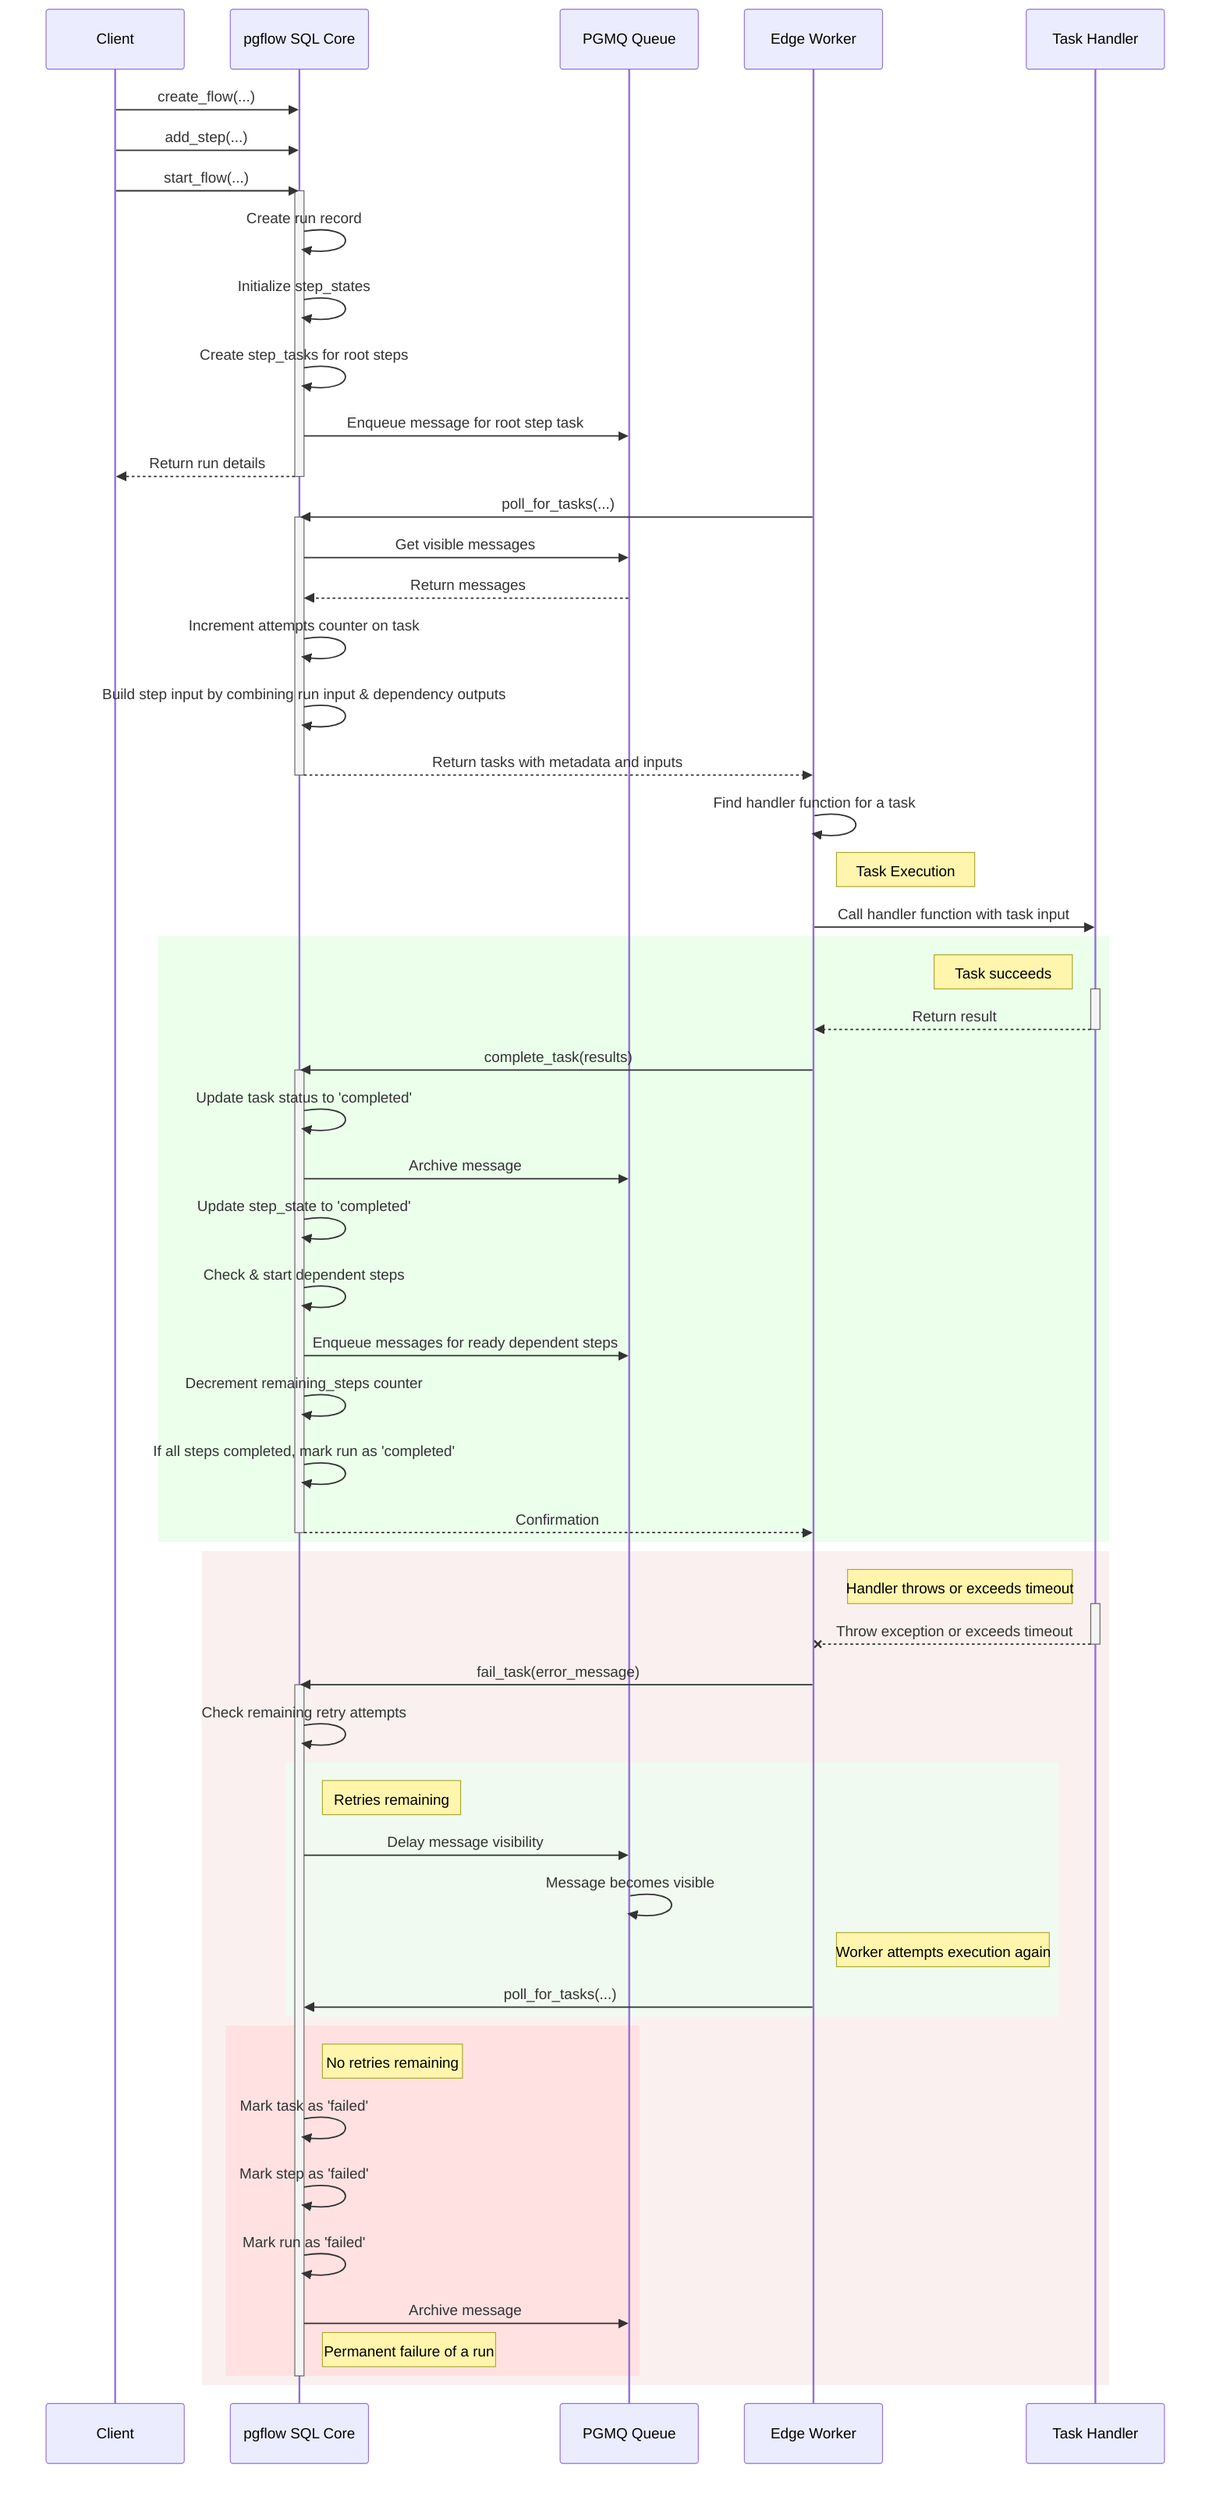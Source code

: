 sequenceDiagram
    participant Client
    participant pgflow as pgflow SQL Core
    participant PGMQ as PGMQ Queue
    participant Worker as Edge Worker
    participant Handler as Task Handler

    Client->>pgflow: create_flow(...)
    Client->>pgflow: add_step(...)
    Client->>pgflow: start_flow(...)

    activate pgflow
    pgflow->>pgflow: Create run record
    pgflow->>pgflow: Initialize step_states
    pgflow->>pgflow: Create step_tasks for root steps
    pgflow->>PGMQ: Enqueue message for root step task
    pgflow-->>Client: Return run details
    deactivate pgflow

    Worker->>pgflow: poll_for_tasks(...)

    activate pgflow
    pgflow->>PGMQ: Get visible messages
    PGMQ-->>pgflow: Return messages
    pgflow->>pgflow: Increment attempts counter on task
    pgflow->>pgflow: Build step input by combining run input & dependency outputs
    pgflow-->>Worker: Return tasks with metadata and inputs
    deactivate pgflow

    Worker->>Worker: Find handler function for a task

    note right of Worker: Task Execution

    Worker->>Handler: Call handler function with task input

    rect rgb(235, 255, 235)
      note left of Handler: Task succeeds
      activate Handler
      Handler-->>Worker: Return result
      deactivate Handler

      Worker->>pgflow: complete_task(results)

      activate pgflow
      pgflow->>pgflow: Update task status to 'completed'
      pgflow->>PGMQ: Archive message
      pgflow->>pgflow: Update step_state to 'completed'
      pgflow->>pgflow: Check & start dependent steps
      pgflow->>PGMQ: Enqueue messages for ready dependent steps
      pgflow->>pgflow: Decrement remaining_steps counter
      pgflow->>pgflow: If all steps completed, mark run as 'completed'
      pgflow-->>Worker: Confirmation
      deactivate pgflow
    end

    rect rgb(250, 240, 240)
      note left of Handler: Handler throws or exceeds timeout

      activate Handler
      Handler--xWorker: Throw exception or exceeds timeout
      deactivate Handler
      Worker->>pgflow: fail_task(error_message)

      activate pgflow
      pgflow->>pgflow: Check remaining retry attempts

      rect rgb(240, 250, 240)
        note right of pgflow: Retries remaining
        pgflow->>PGMQ: Delay message visibility
        PGMQ->>PGMQ: Message becomes visible
        note right of Worker: Worker attempts execution again
        Worker->>pgflow: poll_for_tasks(...)
      end
      rect rgb(255, 225, 225)
        note right of pgflow: No retries remaining
        pgflow->>pgflow: Mark task as 'failed'
        pgflow->>pgflow: Mark step as 'failed'
        pgflow->>pgflow: Mark run as 'failed'
        pgflow->>PGMQ: Archive message
        note right of pgflow: Permanent failure of a run
      end
      deactivate pgflow
    end